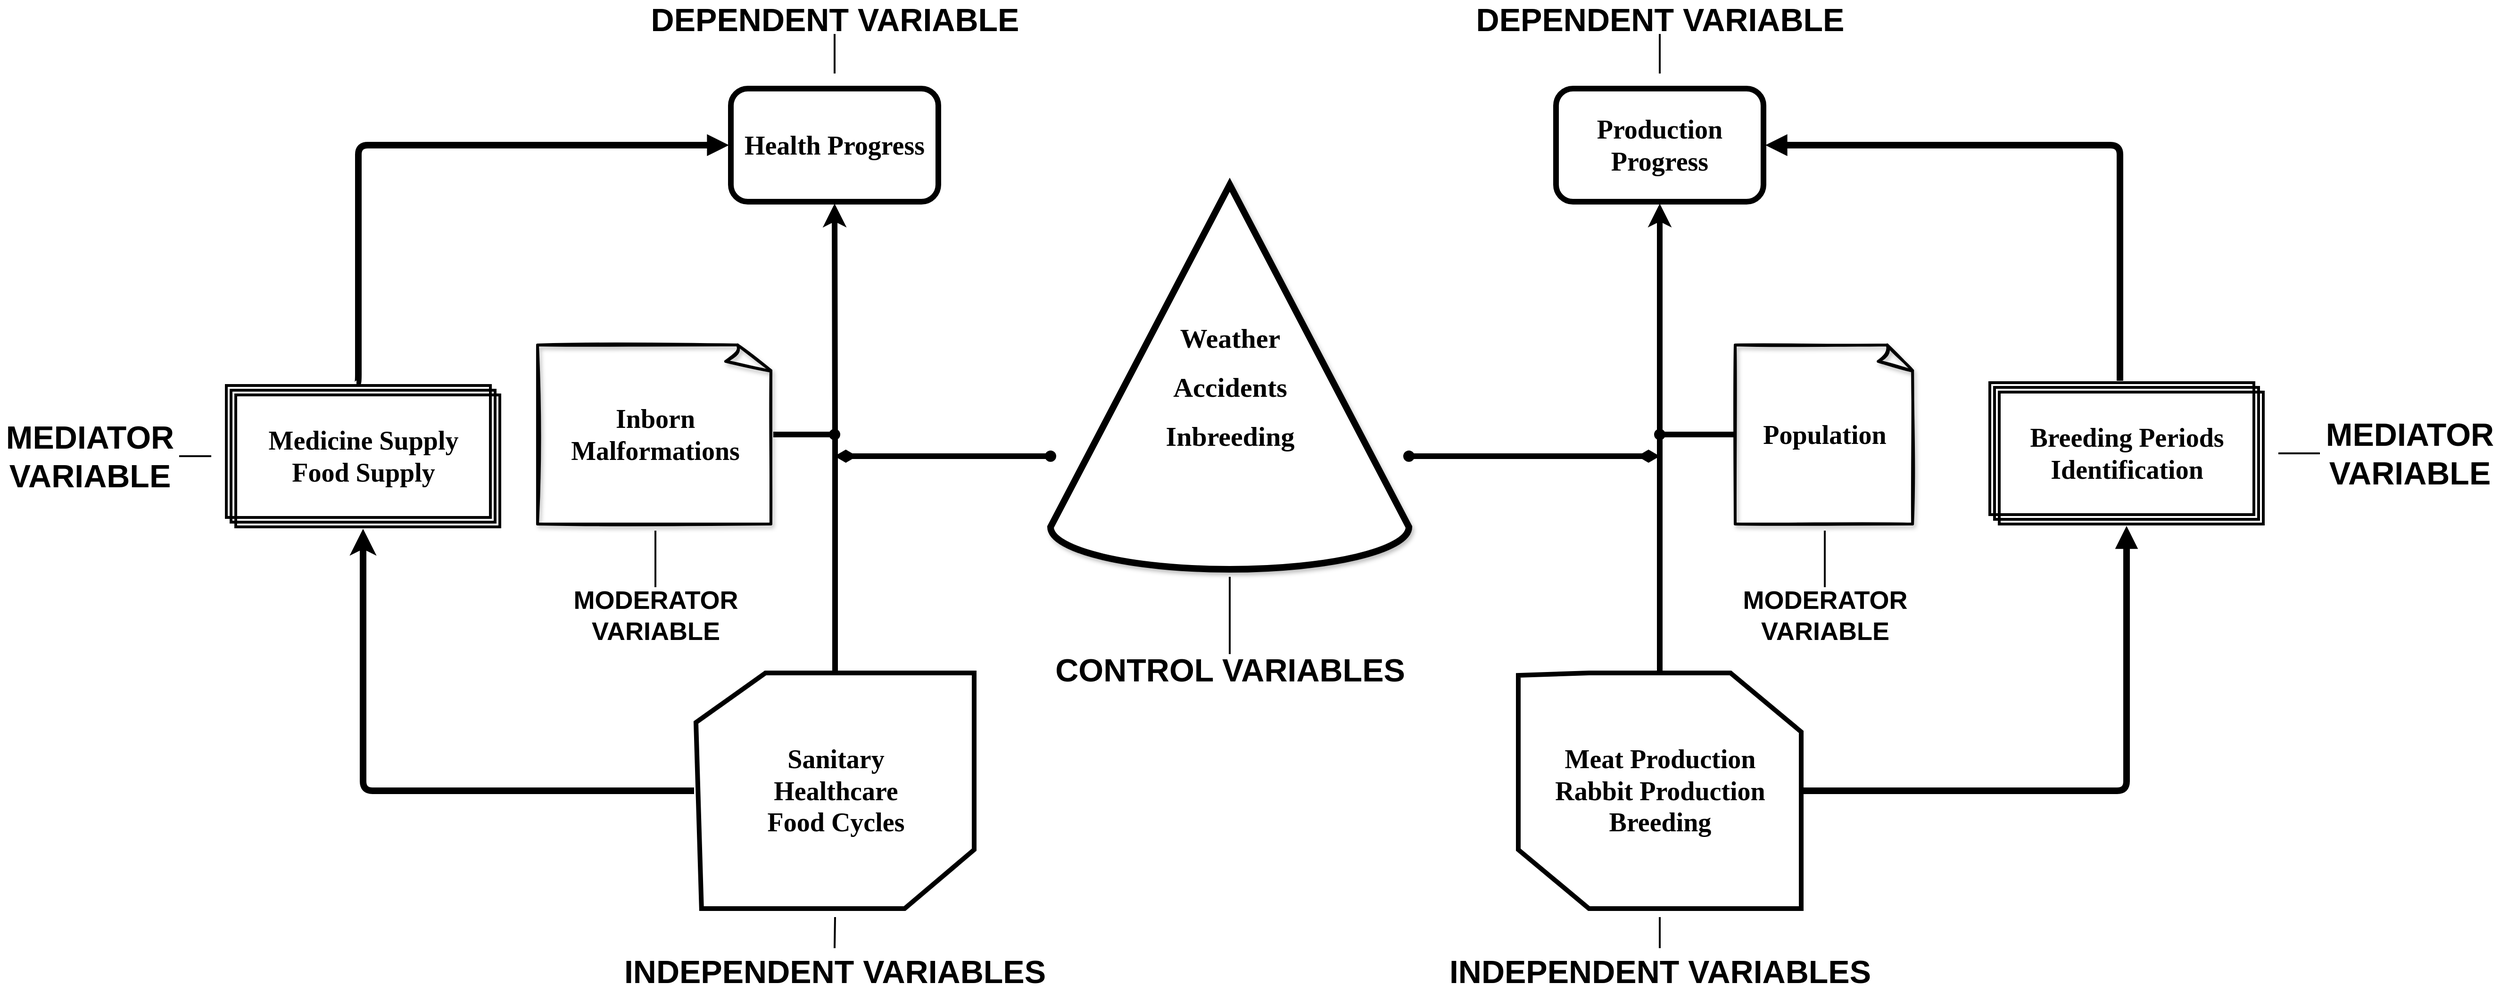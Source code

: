 <mxfile version="18.1.3" type="github">
  <diagram id="5zACA7rvERgF-gTNpysh" name="Page-1">
    <mxGraphModel dx="3816" dy="1540" grid="1" gridSize="10" guides="1" tooltips="1" connect="1" arrows="1" fold="1" page="1" pageScale="1" pageWidth="850" pageHeight="1100" math="0" shadow="0">
      <root>
        <mxCell id="0" />
        <mxCell id="1" parent="0" />
        <mxCell id="t7S9JoXh1MYTAIhFtJRv-27" style="edgeStyle=orthogonalEdgeStyle;rounded=0;orthogonalLoop=1;jettySize=auto;html=1;entryX=0.5;entryY=1;entryDx=0;entryDy=0;fontFamily=Verdana;fontSize=22;fontColor=#000000;strokeWidth=6;startArrow=none;startFill=0;" parent="1" source="t7S9JoXh1MYTAIhFtJRv-15" target="t7S9JoXh1MYTAIhFtJRv-12" edge="1">
          <mxGeometry relative="1" as="geometry" />
        </mxCell>
        <mxCell id="t7S9JoXh1MYTAIhFtJRv-24" style="edgeStyle=orthogonalEdgeStyle;rounded=0;orthogonalLoop=1;jettySize=auto;html=1;fontFamily=Verdana;fontSize=22;fontColor=#000000;strokeWidth=6;" parent="1" source="t7S9JoXh1MYTAIhFtJRv-14" target="t7S9JoXh1MYTAIhFtJRv-10" edge="1">
          <mxGeometry relative="1" as="geometry" />
        </mxCell>
        <mxCell id="t7S9JoXh1MYTAIhFtJRv-10" value="Health Progress" style="rounded=1;fillColor=none;fontFamily=Lucida Console;textDirection=ltr;labelBorderColor=none;strokeWidth=6;perimeterSpacing=2;fontStyle=1;fontColor=#000000;horizontal=1;whiteSpace=wrap;html=1;spacingLeft=0;fontSize=28;" parent="1" vertex="1">
          <mxGeometry x="315" y="108" width="220" height="120" as="geometry" />
        </mxCell>
        <mxCell id="t7S9JoXh1MYTAIhFtJRv-12" value="Production Progress" style="rounded=1;fillColor=none;fontFamily=Lucida Console;textDirection=ltr;labelBorderColor=none;strokeWidth=6;perimeterSpacing=2;fontStyle=1;fontColor=#000000;horizontal=1;whiteSpace=wrap;html=1;spacingLeft=0;fontSize=28;" parent="1" vertex="1">
          <mxGeometry x="1190" y="108" width="220" height="120" as="geometry" />
        </mxCell>
        <mxCell id="t7S9JoXh1MYTAIhFtJRv-13" value="&lt;p style=&quot;line-height: 0.8; font-size: 29px;&quot;&gt;&lt;span style=&quot;background-color: initial;&quot;&gt;Weather&lt;/span&gt;&lt;br&gt;&lt;/p&gt;&lt;p style=&quot;line-height: 0.8; font-size: 29px;&quot;&gt;Accidents&lt;/p&gt;&lt;p style=&quot;line-height: 0.8; font-size: 29px;&quot;&gt;Inbreeding&lt;/p&gt;" style="verticalLabelPosition=middle;verticalAlign=middle;html=1;shape=mxgraph.basic.cone2;dx=0.5;dy=0.89;shadow=1;labelBorderColor=none;fontFamily=Verdana;fontSize=29;strokeWidth=7;labelPosition=center;align=center;sketch=0;spacingTop=21;fontStyle=1" parent="1" vertex="1">
          <mxGeometry x="654" y="210" width="380" height="408" as="geometry" />
        </mxCell>
        <mxCell id="t7S9JoXh1MYTAIhFtJRv-28" style="edgeStyle=orthogonalEdgeStyle;rounded=1;orthogonalLoop=1;jettySize=auto;html=1;fontFamily=Verdana;fontSize=22;fontColor=#000000;startArrow=none;startFill=0;strokeWidth=7;" parent="1" source="t7S9JoXh1MYTAIhFtJRv-14" target="t7S9JoXh1MYTAIhFtJRv-18" edge="1">
          <mxGeometry relative="1" as="geometry" />
        </mxCell>
        <mxCell id="t7S9JoXh1MYTAIhFtJRv-14" value="Sanitary&lt;br style=&quot;font-size: 28px;&quot;&gt;Healthcare&lt;br style=&quot;font-size: 28px;&quot;&gt;Food Cycles" style="verticalLabelPosition=middle;verticalAlign=middle;html=1;shape=mxgraph.basic.polygon;polyCoords=[[0.25,0],[0.75,0],[1,0],[1,0.75],[0.75,1],[0.25,1],[0.02,1],[0,0.21]];polyline=0;shadow=0;labelBorderColor=none;sketch=0;fontFamily=Verdana;fontSize=28;strokeWidth=5;fillColor=none;gradientDirection=north;perimeterSpacing=2;labelPosition=center;align=center;strokeColor=#000000;fontStyle=1" parent="1" vertex="1">
          <mxGeometry x="278" y="728" width="295" height="250" as="geometry" />
        </mxCell>
        <mxCell id="t7S9JoXh1MYTAIhFtJRv-32" style="edgeStyle=orthogonalEdgeStyle;rounded=1;jumpStyle=none;orthogonalLoop=1;jettySize=auto;html=1;fontFamily=Verdana;fontSize=22;fontColor=#000000;startArrow=none;startFill=0;endArrow=block;endFill=1;strokeWidth=7;" parent="1" source="t7S9JoXh1MYTAIhFtJRv-15" target="t7S9JoXh1MYTAIhFtJRv-20" edge="1">
          <mxGeometry relative="1" as="geometry" />
        </mxCell>
        <mxCell id="t7S9JoXh1MYTAIhFtJRv-15" value="Meat Production&lt;br style=&quot;font-size: 28px;&quot;&gt;Rabbit Production&lt;br style=&quot;font-size: 28px;&quot;&gt;Breeding" style="verticalLabelPosition=middle;verticalAlign=middle;html=1;shape=mxgraph.basic.polygon;polyCoords=[[0.25,0],[0.75,0],[1,0.25],[1,1],[0.75,1],[0.25,1],[0,0.75],[0,0.01]];polyline=0;shadow=0;labelBorderColor=none;sketch=0;fontFamily=Verdana;fontSize=28;strokeWidth=5;fillColor=none;gradientDirection=north;perimeterSpacing=2;labelPosition=center;align=center;strokeColor=#000000;fontStyle=1" parent="1" vertex="1">
          <mxGeometry x="1150" y="728" width="300" height="250" as="geometry" />
        </mxCell>
        <mxCell id="CrJ710fClTEGVoiu3OIX-33" style="edgeStyle=orthogonalEdgeStyle;rounded=1;jumpStyle=line;orthogonalLoop=1;jettySize=auto;html=1;exitX=0;exitY=0;exitDx=140;exitDy=0;exitPerimeter=0;entryX=0;entryY=0.5;entryDx=0;entryDy=0;fontSize=28;startArrow=none;startFill=0;endArrow=block;endFill=1;endSize=5;sourcePerimeterSpacing=2;targetPerimeterSpacing=8;strokeColor=default;strokeWidth=7;" parent="1" source="t7S9JoXh1MYTAIhFtJRv-18" target="t7S9JoXh1MYTAIhFtJRv-10" edge="1">
          <mxGeometry relative="1" as="geometry">
            <Array as="points">
              <mxPoint x="-80" y="421" />
              <mxPoint x="-80" y="168" />
            </Array>
          </mxGeometry>
        </mxCell>
        <mxCell id="t7S9JoXh1MYTAIhFtJRv-18" value="&lt;font face=&quot;Verdana&quot; style=&quot;font-size: 28px;&quot;&gt;Medicine Supply&lt;br style=&quot;font-size: 28px;&quot;&gt;Food Supply&lt;br style=&quot;font-size: 28px;&quot;&gt;&lt;/font&gt;" style="verticalLabelPosition=middle;verticalAlign=middle;html=1;shape=mxgraph.basic.layered_rect;dx=10;outlineConnect=0;labelBorderColor=none;fontFamily=Lucida Console;fontSize=28;strokeWidth=3;fillColor=none;strokeColor=#000000;labelPosition=center;align=center;textDirection=ltr;fontStyle=1;perimeterSpacing=2;shadow=0;" parent="1" vertex="1">
          <mxGeometry x="-220" y="423" width="290" height="150" as="geometry" />
        </mxCell>
        <mxCell id="CrJ710fClTEGVoiu3OIX-32" style="edgeStyle=orthogonalEdgeStyle;rounded=1;jumpStyle=line;orthogonalLoop=1;jettySize=auto;html=1;exitX=0;exitY=0;exitDx=140;exitDy=0;exitPerimeter=0;entryX=1;entryY=0.5;entryDx=0;entryDy=0;fontSize=28;startArrow=none;startFill=0;endArrow=block;endFill=1;endSize=5;sourcePerimeterSpacing=2;targetPerimeterSpacing=8;strokeColor=default;strokeWidth=7;" parent="1" source="t7S9JoXh1MYTAIhFtJRv-20" target="t7S9JoXh1MYTAIhFtJRv-12" edge="1">
          <mxGeometry relative="1" as="geometry">
            <Array as="points">
              <mxPoint x="1788" y="168" />
            </Array>
          </mxGeometry>
        </mxCell>
        <mxCell id="t7S9JoXh1MYTAIhFtJRv-20" value="&lt;font face=&quot;Verdana&quot; style=&quot;font-size: 28px;&quot;&gt;Breeding Periods&lt;br style=&quot;font-size: 28px;&quot;&gt;Identification&lt;/font&gt;" style="verticalLabelPosition=middle;verticalAlign=middle;html=1;shape=mxgraph.basic.layered_rect;dx=10;outlineConnect=0;labelBorderColor=none;fontFamily=Lucida Console;fontSize=28;strokeWidth=3;fillColor=none;strokeColor=#000000;labelPosition=center;align=center;textDirection=ltr;fontStyle=1;perimeterSpacing=2;shadow=0;" parent="1" vertex="1">
          <mxGeometry x="1650" y="420" width="290" height="150" as="geometry" />
        </mxCell>
        <mxCell id="k6L96q4ZSMTeBTEij7J7-2" style="edgeStyle=orthogonalEdgeStyle;rounded=0;orthogonalLoop=1;jettySize=auto;html=1;endArrow=oval;endFill=1;strokeWidth=6;" parent="1" source="t7S9JoXh1MYTAIhFtJRv-21" edge="1">
          <mxGeometry relative="1" as="geometry">
            <mxPoint x="1300" y="475" as="targetPoint" />
          </mxGeometry>
        </mxCell>
        <mxCell id="t7S9JoXh1MYTAIhFtJRv-21" value="Population" style="whiteSpace=wrap;html=1;shape=mxgraph.basic.document;shadow=1;labelBorderColor=none;sketch=1;fontFamily=Verdana;fontSize=28;fontColor=#000000;strokeWidth=3;fillColor=none;gradientColor=#ffffff;fontStyle=1" parent="1" vertex="1">
          <mxGeometry x="1380" y="380" width="190" height="190" as="geometry" />
        </mxCell>
        <mxCell id="k6L96q4ZSMTeBTEij7J7-3" style="edgeStyle=orthogonalEdgeStyle;rounded=0;orthogonalLoop=1;jettySize=auto;html=1;endArrow=oval;endFill=1;strokeWidth=6;" parent="1" source="t7S9JoXh1MYTAIhFtJRv-22" edge="1">
          <mxGeometry relative="1" as="geometry">
            <mxPoint x="425" y="475" as="targetPoint" />
            <mxPoint x="300" y="475" as="sourcePoint" />
          </mxGeometry>
        </mxCell>
        <mxCell id="t7S9JoXh1MYTAIhFtJRv-22" value="Inborn Malformations" style="whiteSpace=wrap;html=1;shape=mxgraph.basic.document;shadow=1;labelBorderColor=none;sketch=1;fontFamily=Verdana;fontSize=28;fontColor=#000000;strokeWidth=3;fillColor=none;gradientColor=#ffffff;fontStyle=1" parent="1" vertex="1">
          <mxGeometry x="110" y="380" width="250" height="190" as="geometry" />
        </mxCell>
        <mxCell id="t7S9JoXh1MYTAIhFtJRv-26" style="edgeStyle=orthogonalEdgeStyle;rounded=0;orthogonalLoop=1;jettySize=auto;html=1;fontFamily=Verdana;fontSize=22;fontColor=#000000;startArrow=oval;startFill=1;endArrow=diamondThin;endFill=1;strokeWidth=6;fillColor=#f8cecc;strokeColor=#000000;" parent="1" source="t7S9JoXh1MYTAIhFtJRv-13" edge="1">
          <mxGeometry relative="1" as="geometry">
            <mxPoint x="1300" y="498" as="targetPoint" />
            <Array as="points">
              <mxPoint x="1090" y="498" />
              <mxPoint x="1090" y="498" />
            </Array>
          </mxGeometry>
        </mxCell>
        <mxCell id="t7S9JoXh1MYTAIhFtJRv-25" style="edgeStyle=orthogonalEdgeStyle;rounded=0;orthogonalLoop=1;jettySize=auto;html=1;fontFamily=Verdana;fontSize=22;fontColor=#000000;jumpStyle=none;startArrow=oval;startFill=1;endArrow=diamondThin;endFill=1;strokeWidth=6;fillColor=#f8cecc;strokeColor=#000000;" parent="1" source="t7S9JoXh1MYTAIhFtJRv-13" edge="1">
          <mxGeometry relative="1" as="geometry">
            <mxPoint x="425" y="498" as="targetPoint" />
            <mxPoint x="690" y="498" as="sourcePoint" />
            <Array as="points">
              <mxPoint x="600" y="498" />
              <mxPoint x="600" y="498" />
            </Array>
          </mxGeometry>
        </mxCell>
        <mxCell id="CrJ710fClTEGVoiu3OIX-30" value="" style="edgeStyle=orthogonalEdgeStyle;rounded=1;jumpStyle=line;orthogonalLoop=1;jettySize=auto;html=1;fontSize=28;startArrow=none;startFill=0;endArrow=none;endFill=0;endSize=5;sourcePerimeterSpacing=2;targetPerimeterSpacing=8;strokeColor=default;strokeWidth=2;" parent="1" source="CrJ710fClTEGVoiu3OIX-1" target="t7S9JoXh1MYTAIhFtJRv-13" edge="1">
          <mxGeometry relative="1" as="geometry" />
        </mxCell>
        <mxCell id="CrJ710fClTEGVoiu3OIX-1" value="&lt;font style=&quot;font-size: 34px;&quot;&gt;CONTROL VARIABLES&lt;/font&gt;" style="text;html=1;resizable=0;autosize=1;align=center;verticalAlign=middle;points=[];fillColor=none;strokeColor=none;rounded=0;fontStyle=1" parent="1" vertex="1">
          <mxGeometry x="649" y="710" width="390" height="30" as="geometry" />
        </mxCell>
        <mxCell id="CrJ710fClTEGVoiu3OIX-14" value="" style="edgeStyle=orthogonalEdgeStyle;rounded=1;jumpStyle=line;orthogonalLoop=1;jettySize=auto;html=1;fontSize=27;startArrow=none;startFill=0;endArrow=none;endFill=0;endSize=11;sourcePerimeterSpacing=0;targetPerimeterSpacing=14;strokeColor=default;strokeWidth=2;" parent="1" source="CrJ710fClTEGVoiu3OIX-2" target="t7S9JoXh1MYTAIhFtJRv-10" edge="1">
          <mxGeometry relative="1" as="geometry" />
        </mxCell>
        <mxCell id="CrJ710fClTEGVoiu3OIX-2" value="&lt;span style=&quot;font-size: 34px;&quot;&gt;DEPENDENT VARIABLE&lt;/span&gt;" style="text;html=1;resizable=0;autosize=1;align=center;verticalAlign=middle;points=[];fillColor=none;strokeColor=none;rounded=0;fontStyle=1" parent="1" vertex="1">
          <mxGeometry x="220" y="20" width="410" height="30" as="geometry" />
        </mxCell>
        <mxCell id="CrJ710fClTEGVoiu3OIX-26" value="" style="edgeStyle=orthogonalEdgeStyle;rounded=1;jumpStyle=line;orthogonalLoop=1;jettySize=auto;html=1;fontSize=27;startArrow=none;startFill=0;endArrow=none;endFill=0;endSize=11;sourcePerimeterSpacing=0;targetPerimeterSpacing=14;strokeColor=default;strokeWidth=2;" parent="1" source="CrJ710fClTEGVoiu3OIX-3" target="t7S9JoXh1MYTAIhFtJRv-12" edge="1">
          <mxGeometry relative="1" as="geometry" />
        </mxCell>
        <mxCell id="CrJ710fClTEGVoiu3OIX-3" value="&lt;span style=&quot;font-size: 34px;&quot;&gt;DEPENDENT VARIABLE&lt;/span&gt;" style="text;html=1;resizable=0;autosize=1;align=center;verticalAlign=middle;points=[];fillColor=none;strokeColor=none;rounded=0;fontStyle=1" parent="1" vertex="1">
          <mxGeometry x="1095" y="20" width="410" height="30" as="geometry" />
        </mxCell>
        <mxCell id="CrJ710fClTEGVoiu3OIX-28" value="" style="edgeStyle=orthogonalEdgeStyle;rounded=1;jumpStyle=line;orthogonalLoop=1;jettySize=auto;html=1;fontSize=27;startArrow=none;startFill=0;endArrow=none;endFill=0;endSize=11;sourcePerimeterSpacing=10;targetPerimeterSpacing=7;strokeColor=default;strokeWidth=2;" parent="1" source="CrJ710fClTEGVoiu3OIX-4" target="t7S9JoXh1MYTAIhFtJRv-14" edge="1">
          <mxGeometry relative="1" as="geometry" />
        </mxCell>
        <mxCell id="CrJ710fClTEGVoiu3OIX-4" value="&lt;span style=&quot;font-size: 34px;&quot;&gt;INDEPENDENT VARIABLES&lt;/span&gt;" style="text;html=1;resizable=0;autosize=1;align=center;verticalAlign=middle;points=[];fillColor=none;strokeColor=none;rounded=0;fontStyle=1" parent="1" vertex="1">
          <mxGeometry x="195" y="1030" width="460" height="30" as="geometry" />
        </mxCell>
        <mxCell id="CrJ710fClTEGVoiu3OIX-29" value="" style="edgeStyle=orthogonalEdgeStyle;rounded=1;jumpStyle=line;orthogonalLoop=1;jettySize=auto;html=1;fontSize=27;startArrow=none;startFill=0;endArrow=none;endFill=0;endSize=11;sourcePerimeterSpacing=10;targetPerimeterSpacing=7;strokeColor=default;strokeWidth=2;" parent="1" source="CrJ710fClTEGVoiu3OIX-5" target="t7S9JoXh1MYTAIhFtJRv-15" edge="1">
          <mxGeometry relative="1" as="geometry" />
        </mxCell>
        <mxCell id="CrJ710fClTEGVoiu3OIX-5" value="&lt;span style=&quot;font-size: 34px;&quot;&gt;INDEPENDENT VARIABLES&lt;/span&gt;" style="text;html=1;resizable=0;autosize=1;align=center;verticalAlign=middle;points=[];fillColor=none;strokeColor=none;rounded=0;fontStyle=1" parent="1" vertex="1">
          <mxGeometry x="1070" y="1030" width="460" height="30" as="geometry" />
        </mxCell>
        <mxCell id="CrJ710fClTEGVoiu3OIX-16" value="" style="edgeStyle=orthogonalEdgeStyle;rounded=1;jumpStyle=line;orthogonalLoop=1;jettySize=auto;html=1;fontSize=27;startArrow=none;startFill=0;endArrow=none;endFill=0;endSize=11;sourcePerimeterSpacing=0;targetPerimeterSpacing=14;strokeColor=default;strokeWidth=2;" parent="1" source="CrJ710fClTEGVoiu3OIX-6" target="t7S9JoXh1MYTAIhFtJRv-18" edge="1">
          <mxGeometry relative="1" as="geometry" />
        </mxCell>
        <mxCell id="CrJ710fClTEGVoiu3OIX-6" value="&lt;span style=&quot;font-size: 34px;&quot;&gt;MEDIATOR &lt;br&gt;VARIABLE&lt;/span&gt;" style="text;html=1;resizable=0;autosize=1;align=center;verticalAlign=middle;points=[];fillColor=none;strokeColor=none;rounded=0;fontStyle=1" parent="1" vertex="1">
          <mxGeometry x="-460" y="473" width="190" height="50" as="geometry" />
        </mxCell>
        <mxCell id="CrJ710fClTEGVoiu3OIX-19" value="" style="edgeStyle=orthogonalEdgeStyle;rounded=1;jumpStyle=line;orthogonalLoop=1;jettySize=auto;html=1;fontSize=27;startArrow=none;startFill=0;endArrow=none;endFill=0;endSize=11;sourcePerimeterSpacing=0;targetPerimeterSpacing=14;strokeColor=default;strokeWidth=2;" parent="1" source="CrJ710fClTEGVoiu3OIX-7" target="t7S9JoXh1MYTAIhFtJRv-20" edge="1">
          <mxGeometry relative="1" as="geometry" />
        </mxCell>
        <mxCell id="CrJ710fClTEGVoiu3OIX-7" value="&lt;span style=&quot;font-size: 34px;&quot;&gt;MEDIATOR &lt;br&gt;VARIABLE&lt;/span&gt;" style="text;html=1;resizable=0;autosize=1;align=center;verticalAlign=middle;points=[];fillColor=none;strokeColor=none;rounded=0;fontStyle=1" parent="1" vertex="1">
          <mxGeometry x="2000" y="470" width="190" height="50" as="geometry" />
        </mxCell>
        <mxCell id="CrJ710fClTEGVoiu3OIX-17" value="" style="edgeStyle=orthogonalEdgeStyle;rounded=1;jumpStyle=line;orthogonalLoop=1;jettySize=auto;html=1;fontSize=27;startArrow=none;startFill=0;endArrow=none;endFill=0;endSize=11;sourcePerimeterSpacing=10;targetPerimeterSpacing=7;strokeColor=default;strokeWidth=2;" parent="1" source="CrJ710fClTEGVoiu3OIX-8" target="t7S9JoXh1MYTAIhFtJRv-22" edge="1">
          <mxGeometry relative="1" as="geometry" />
        </mxCell>
        <mxCell id="CrJ710fClTEGVoiu3OIX-8" value="&lt;span style=&quot;font-size: 27px;&quot;&gt;MODERATOR &lt;br&gt;VARIABLE&lt;/span&gt;" style="text;html=1;resizable=0;autosize=1;align=center;verticalAlign=middle;points=[];fillColor=none;strokeColor=none;rounded=0;fontStyle=1" parent="1" vertex="1">
          <mxGeometry x="140" y="647" width="190" height="40" as="geometry" />
        </mxCell>
        <mxCell id="CrJ710fClTEGVoiu3OIX-27" value="" style="edgeStyle=orthogonalEdgeStyle;rounded=1;jumpStyle=line;orthogonalLoop=1;jettySize=auto;html=1;fontSize=27;startArrow=none;startFill=0;endArrow=none;endFill=0;endSize=11;sourcePerimeterSpacing=10;targetPerimeterSpacing=7;strokeColor=default;strokeWidth=2;" parent="1" source="CrJ710fClTEGVoiu3OIX-9" target="t7S9JoXh1MYTAIhFtJRv-21" edge="1">
          <mxGeometry relative="1" as="geometry" />
        </mxCell>
        <mxCell id="CrJ710fClTEGVoiu3OIX-9" value="&lt;span style=&quot;font-size: 27px;&quot;&gt;MODERATOR &lt;br&gt;VARIABLE&lt;/span&gt;" style="text;html=1;resizable=0;autosize=1;align=center;verticalAlign=middle;points=[];fillColor=none;strokeColor=none;rounded=0;fontStyle=1" parent="1" vertex="1">
          <mxGeometry x="1380" y="647" width="190" height="40" as="geometry" />
        </mxCell>
      </root>
    </mxGraphModel>
  </diagram>
</mxfile>
